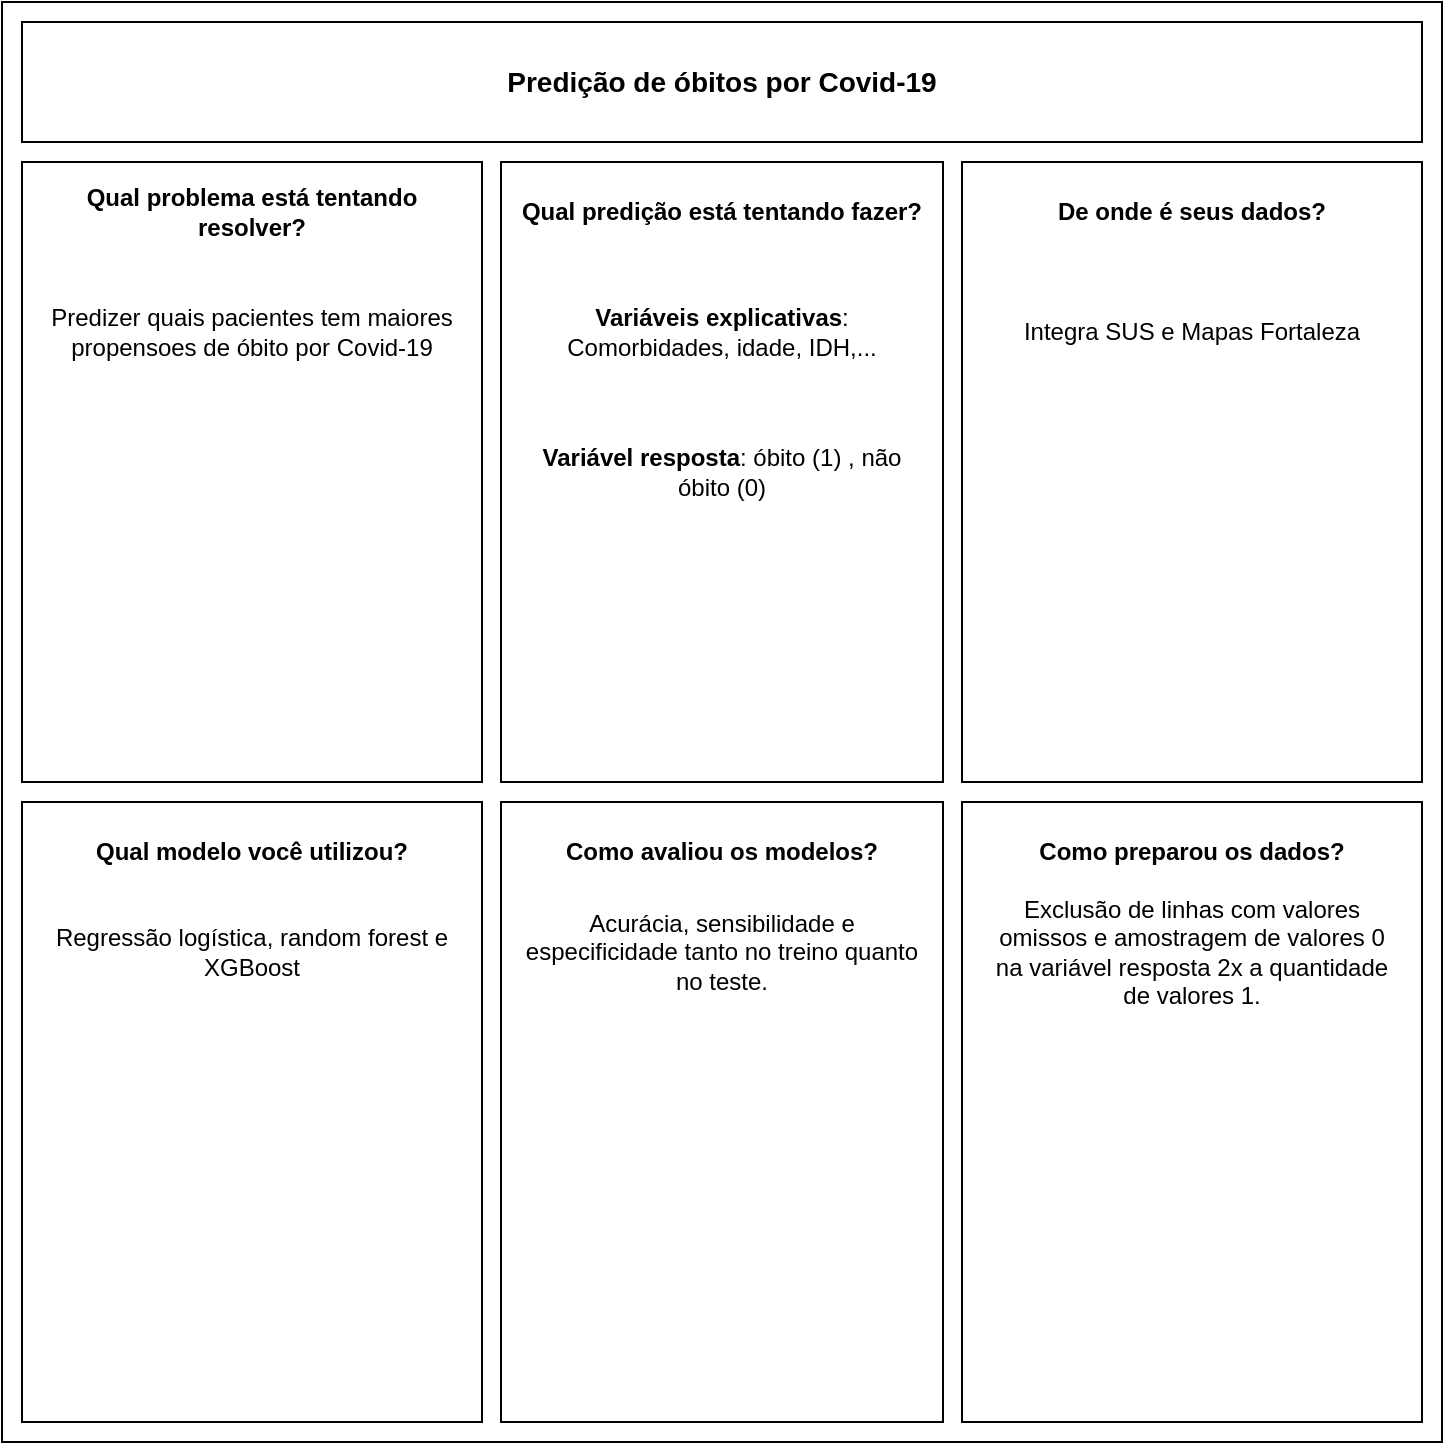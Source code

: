 <mxfile version="17.4.5" type="device"><diagram id="bGHCzCLG9D5tj265kvSv" name="Page-1"><mxGraphModel dx="1422" dy="832" grid="1" gridSize="10" guides="1" tooltips="1" connect="1" arrows="1" fold="1" page="1" pageScale="1" pageWidth="827" pageHeight="1169" math="0" shadow="0"><root><mxCell id="0"/><mxCell id="1" parent="0"/><mxCell id="rDSyJtg-n9TWRkV0MDTn-1" value="" style="whiteSpace=wrap;html=1;aspect=fixed;" vertex="1" parent="1"><mxGeometry x="40" y="130" width="720" height="720" as="geometry"/></mxCell><mxCell id="rDSyJtg-n9TWRkV0MDTn-2" value="" style="rounded=0;whiteSpace=wrap;html=1;" vertex="1" parent="1"><mxGeometry x="50" y="210" width="230" height="310" as="geometry"/></mxCell><mxCell id="rDSyJtg-n9TWRkV0MDTn-3" value="" style="rounded=0;whiteSpace=wrap;html=1;" vertex="1" parent="1"><mxGeometry x="289.5" y="210" width="221" height="310" as="geometry"/></mxCell><mxCell id="rDSyJtg-n9TWRkV0MDTn-4" value="" style="rounded=0;whiteSpace=wrap;html=1;" vertex="1" parent="1"><mxGeometry x="520" y="210" width="230" height="310" as="geometry"/></mxCell><mxCell id="rDSyJtg-n9TWRkV0MDTn-5" value="" style="rounded=0;whiteSpace=wrap;html=1;" vertex="1" parent="1"><mxGeometry x="50" y="530" width="230" height="310" as="geometry"/></mxCell><mxCell id="rDSyJtg-n9TWRkV0MDTn-6" value="" style="rounded=0;whiteSpace=wrap;html=1;" vertex="1" parent="1"><mxGeometry x="289.5" y="530" width="221" height="310" as="geometry"/></mxCell><mxCell id="rDSyJtg-n9TWRkV0MDTn-7" value="" style="rounded=0;whiteSpace=wrap;html=1;" vertex="1" parent="1"><mxGeometry x="520" y="530" width="230" height="310" as="geometry"/></mxCell><mxCell id="rDSyJtg-n9TWRkV0MDTn-8" value="" style="rounded=0;whiteSpace=wrap;html=1;" vertex="1" parent="1"><mxGeometry x="50" y="140" width="700" height="60" as="geometry"/></mxCell><mxCell id="rDSyJtg-n9TWRkV0MDTn-9" value="&lt;b&gt;Qual problema está tentando resolver?&lt;/b&gt;" style="text;html=1;strokeColor=none;fillColor=none;align=center;verticalAlign=middle;whiteSpace=wrap;rounded=0;" vertex="1" parent="1"><mxGeometry x="60" y="220" width="210" height="30" as="geometry"/></mxCell><mxCell id="rDSyJtg-n9TWRkV0MDTn-12" value="Predizer quais pacientes tem maiores propensoes de óbito por Covid-19" style="text;html=1;strokeColor=none;fillColor=none;align=center;verticalAlign=middle;whiteSpace=wrap;rounded=0;" vertex="1" parent="1"><mxGeometry x="60" y="260" width="210" height="70" as="geometry"/></mxCell><mxCell id="rDSyJtg-n9TWRkV0MDTn-13" value="&lt;font style=&quot;font-size: 14px&quot;&gt;&lt;b&gt;Predição de óbitos por Covid-19&lt;/b&gt;&lt;/font&gt;" style="text;html=1;strokeColor=none;fillColor=none;align=center;verticalAlign=middle;whiteSpace=wrap;rounded=0;" vertex="1" parent="1"><mxGeometry x="60" y="155" width="680" height="30" as="geometry"/></mxCell><mxCell id="rDSyJtg-n9TWRkV0MDTn-14" value="&lt;b&gt;Qual predição está tentando fazer?&lt;/b&gt;" style="text;html=1;strokeColor=none;fillColor=none;align=center;verticalAlign=middle;whiteSpace=wrap;rounded=0;" vertex="1" parent="1"><mxGeometry x="295" y="220" width="210" height="30" as="geometry"/></mxCell><mxCell id="rDSyJtg-n9TWRkV0MDTn-15" value="&lt;b&gt;Variáveis explicativas&lt;/b&gt;: Comorbidades, idade, IDH,..." style="text;html=1;strokeColor=none;fillColor=none;align=center;verticalAlign=middle;whiteSpace=wrap;rounded=0;" vertex="1" parent="1"><mxGeometry x="295" y="260" width="210" height="70" as="geometry"/></mxCell><mxCell id="rDSyJtg-n9TWRkV0MDTn-16" value="&lt;b&gt;Variável resposta&lt;/b&gt;: óbito (1) , não óbito (0)" style="text;html=1;strokeColor=none;fillColor=none;align=center;verticalAlign=middle;whiteSpace=wrap;rounded=0;" vertex="1" parent="1"><mxGeometry x="295" y="330" width="210" height="70" as="geometry"/></mxCell><mxCell id="rDSyJtg-n9TWRkV0MDTn-18" value="&lt;b&gt;De onde é seus dados?&lt;/b&gt;" style="text;html=1;strokeColor=none;fillColor=none;align=center;verticalAlign=middle;whiteSpace=wrap;rounded=0;" vertex="1" parent="1"><mxGeometry x="530" y="220" width="210" height="30" as="geometry"/></mxCell><mxCell id="rDSyJtg-n9TWRkV0MDTn-19" value="Integra SUS e Mapas Fortaleza" style="text;html=1;strokeColor=none;fillColor=none;align=center;verticalAlign=middle;whiteSpace=wrap;rounded=0;" vertex="1" parent="1"><mxGeometry x="530" y="260" width="210" height="70" as="geometry"/></mxCell><mxCell id="rDSyJtg-n9TWRkV0MDTn-20" value="&lt;b&gt;Qual modelo você utilizou?&lt;/b&gt;" style="text;html=1;strokeColor=none;fillColor=none;align=center;verticalAlign=middle;whiteSpace=wrap;rounded=0;" vertex="1" parent="1"><mxGeometry x="60" y="540" width="210" height="30" as="geometry"/></mxCell><mxCell id="rDSyJtg-n9TWRkV0MDTn-21" value="Regressão logística, random forest e XGBoost" style="text;html=1;strokeColor=none;fillColor=none;align=center;verticalAlign=middle;whiteSpace=wrap;rounded=0;" vertex="1" parent="1"><mxGeometry x="60" y="570" width="210" height="70" as="geometry"/></mxCell><mxCell id="rDSyJtg-n9TWRkV0MDTn-22" value="&lt;b&gt;Como avaliou os modelos?&lt;/b&gt;" style="text;html=1;strokeColor=none;fillColor=none;align=center;verticalAlign=middle;whiteSpace=wrap;rounded=0;" vertex="1" parent="1"><mxGeometry x="295" y="540" width="210" height="30" as="geometry"/></mxCell><mxCell id="rDSyJtg-n9TWRkV0MDTn-23" value="Acurácia, sensibilidade e especificidade tanto no treino quanto no teste." style="text;html=1;strokeColor=none;fillColor=none;align=center;verticalAlign=middle;whiteSpace=wrap;rounded=0;" vertex="1" parent="1"><mxGeometry x="295" y="570" width="210" height="70" as="geometry"/></mxCell><mxCell id="rDSyJtg-n9TWRkV0MDTn-24" value="&lt;b&gt;Como preparou os dados?&lt;/b&gt;" style="text;html=1;strokeColor=none;fillColor=none;align=center;verticalAlign=middle;whiteSpace=wrap;rounded=0;" vertex="1" parent="1"><mxGeometry x="530" y="540" width="210" height="30" as="geometry"/></mxCell><mxCell id="rDSyJtg-n9TWRkV0MDTn-25" value="Exclusão de linhas com valores omissos e amostragem de valores 0 na variável resposta 2x a quantidade de valores 1." style="text;html=1;strokeColor=none;fillColor=none;align=center;verticalAlign=middle;whiteSpace=wrap;rounded=0;" vertex="1" parent="1"><mxGeometry x="530" y="570" width="210" height="70" as="geometry"/></mxCell></root></mxGraphModel></diagram></mxfile>